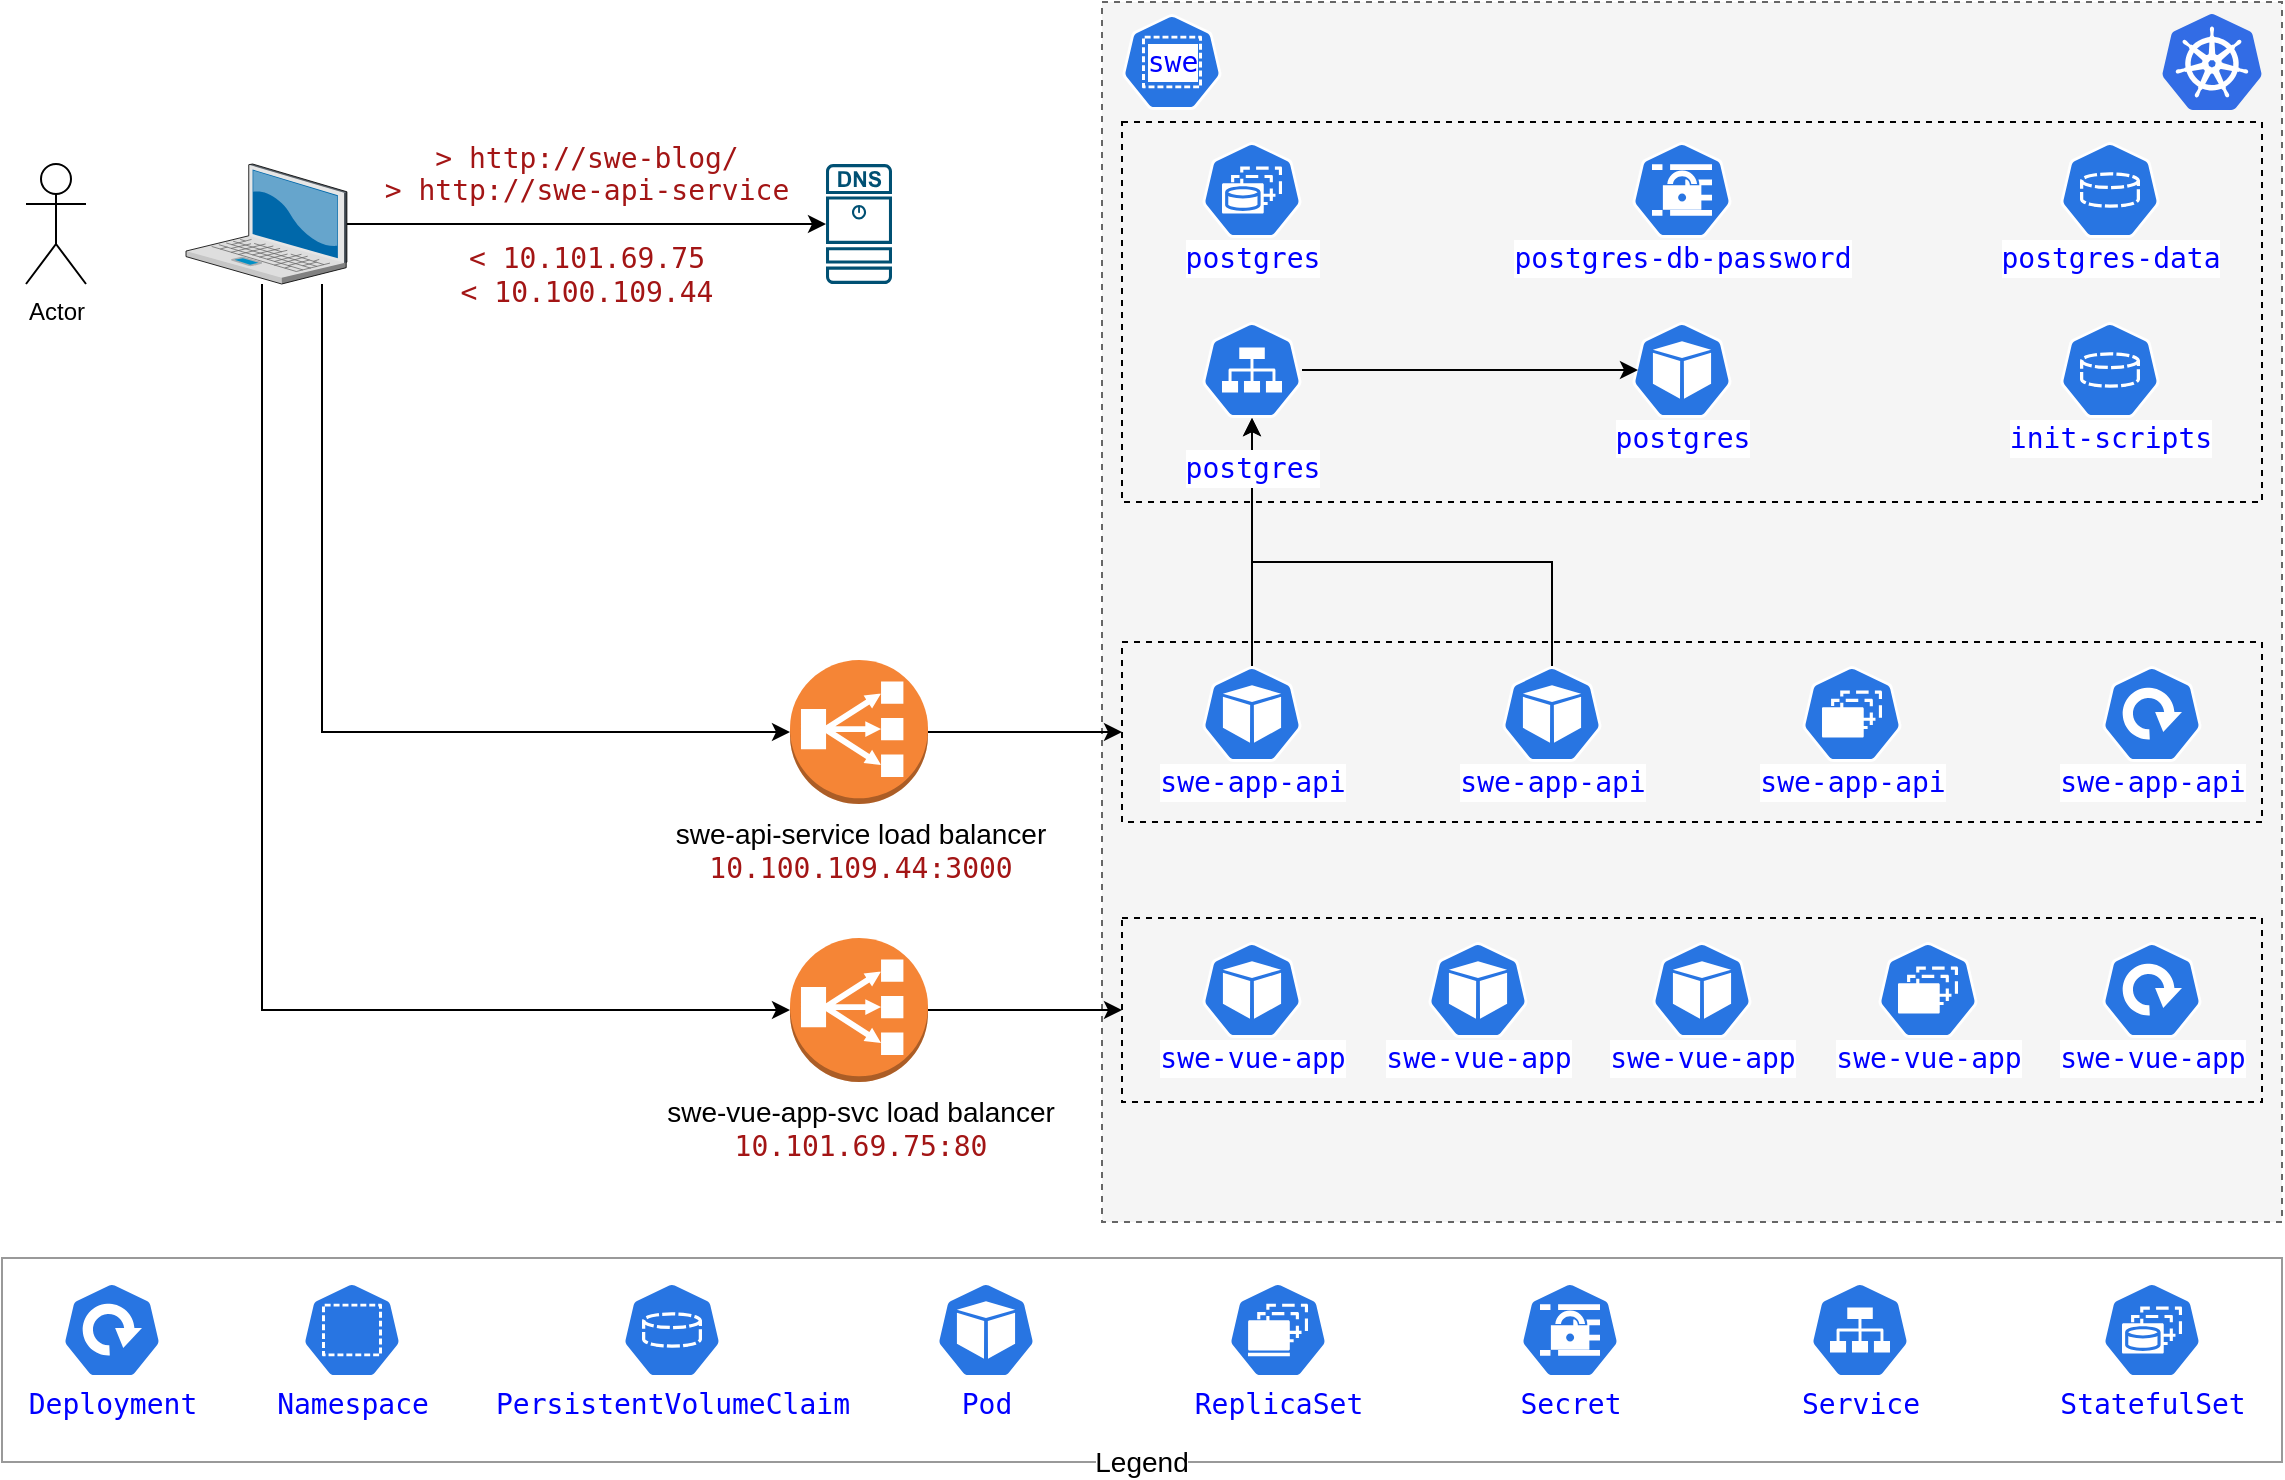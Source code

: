 <mxfile version="16.6.2"><diagram id="cs-iqDS0Gj_S91fBiwjm" name="Page-1"><mxGraphModel dx="1463" dy="1006" grid="1" gridSize="10" guides="1" tooltips="1" connect="1" arrows="1" fold="1" page="1" pageScale="1" pageWidth="1169" pageHeight="827" math="0" shadow="0"><root><mxCell id="0"/><mxCell id="1" parent="0"/><mxCell id="_GQgWeSwpKBFp_AunWw8-52" value="Legend" style="rounded=0;whiteSpace=wrap;html=1;fontSize=14;fillColor=none;verticalAlign=bottom;align=center;spacingBottom=-11;labelBackgroundColor=default;spacingLeft=0;strokeColor=#999999;spacing=2;" vertex="1" parent="1"><mxGeometry x="10" y="698" width="1140" height="102" as="geometry"/></mxCell><mxCell id="_GQgWeSwpKBFp_AunWw8-32" value="" style="rounded=0;whiteSpace=wrap;html=1;fontSize=14;dashed=1;fillColor=#f5f5f5;fontColor=#333333;strokeColor=#666666;" vertex="1" parent="1"><mxGeometry x="560" y="70" width="590" height="610" as="geometry"/></mxCell><mxCell id="_GQgWeSwpKBFp_AunWw8-33" value="" style="rounded=0;whiteSpace=wrap;html=1;dashed=1;fontSize=14;fillColor=none;" vertex="1" parent="1"><mxGeometry x="570" y="390" width="570" height="90" as="geometry"/></mxCell><mxCell id="_GQgWeSwpKBFp_AunWw8-35" value="" style="rounded=0;whiteSpace=wrap;html=1;dashed=1;fontSize=14;fillColor=none;" vertex="1" parent="1"><mxGeometry x="570" y="528" width="570" height="92" as="geometry"/></mxCell><mxCell id="_GQgWeSwpKBFp_AunWw8-37" value="" style="rounded=0;whiteSpace=wrap;html=1;dashed=1;fontSize=14;fillColor=none;" vertex="1" parent="1"><mxGeometry x="570" y="130" width="570" height="190" as="geometry"/></mxCell><mxCell id="_GQgWeSwpKBFp_AunWw8-1" value="Actor" style="shape=umlActor;verticalLabelPosition=bottom;verticalAlign=top;html=1;outlineConnect=0;" vertex="1" parent="1"><mxGeometry x="22" y="151" width="30" height="60" as="geometry"/></mxCell><mxCell id="_GQgWeSwpKBFp_AunWw8-4" value="&lt;span style=&quot;color: rgb(163 , 21 , 21) ; font-family: &amp;#34;droid sans mono&amp;#34; , monospace , monospace ; font-size: 14px ; font-style: normal ; font-weight: 400 ; letter-spacing: normal ; text-align: left ; text-indent: 0px ; text-transform: none ; word-spacing: 0px ; display: inline ; float: none&quot;&gt;&amp;gt; http://swe-blog/&lt;br&gt;&amp;gt; http://&lt;/span&gt;&lt;span style=&quot;color: rgb(163 , 21 , 21) ; font-family: &amp;#34;droid sans mono&amp;#34; , monospace , monospace ; font-size: 14px ; font-style: normal ; font-weight: 400 ; letter-spacing: normal ; text-align: left ; text-indent: 0px ; text-transform: none ; word-spacing: 0px ; display: inline ; float: none&quot;&gt;swe-api-service&lt;br&gt;&lt;br&gt;&amp;lt; 10.101.69.75&lt;br&gt;&amp;lt; 10.100.109.44&lt;br&gt;&lt;/span&gt;&lt;span style=&quot;color: rgb(163 , 21 , 21) ; font-family: &amp;#34;droid sans mono&amp;#34; , monospace , monospace ; font-size: 14px ; font-style: normal ; font-weight: 400 ; letter-spacing: normal ; text-align: left ; text-indent: 0px ; text-transform: none ; word-spacing: 0px ; display: inline ; float: none&quot;&gt;&lt;/span&gt;" style="edgeStyle=orthogonalEdgeStyle;rounded=0;orthogonalLoop=1;jettySize=auto;html=1;labelBackgroundColor=none;" edge="1" parent="1" source="_GQgWeSwpKBFp_AunWw8-2" target="_GQgWeSwpKBFp_AunWw8-3"><mxGeometry relative="1" as="geometry"/></mxCell><mxCell id="_GQgWeSwpKBFp_AunWw8-43" style="edgeStyle=orthogonalEdgeStyle;rounded=0;orthogonalLoop=1;jettySize=auto;html=1;entryX=0;entryY=0.5;entryDx=0;entryDy=0;entryPerimeter=0;labelBackgroundColor=none;fontSize=14;" edge="1" parent="1" source="_GQgWeSwpKBFp_AunWw8-2" target="_GQgWeSwpKBFp_AunWw8-5"><mxGeometry relative="1" as="geometry"><Array as="points"><mxPoint x="170" y="435"/></Array></mxGeometry></mxCell><mxCell id="_GQgWeSwpKBFp_AunWw8-44" style="edgeStyle=orthogonalEdgeStyle;rounded=0;orthogonalLoop=1;jettySize=auto;html=1;entryX=0;entryY=0.5;entryDx=0;entryDy=0;entryPerimeter=0;labelBackgroundColor=none;fontSize=14;" edge="1" parent="1" source="_GQgWeSwpKBFp_AunWw8-2" target="_GQgWeSwpKBFp_AunWw8-6"><mxGeometry relative="1" as="geometry"><Array as="points"><mxPoint x="140" y="574"/></Array></mxGeometry></mxCell><mxCell id="_GQgWeSwpKBFp_AunWw8-2" value="" style="verticalLabelPosition=bottom;sketch=0;aspect=fixed;html=1;verticalAlign=top;strokeColor=none;align=center;outlineConnect=0;shape=mxgraph.citrix.laptop_2;" vertex="1" parent="1"><mxGeometry x="102" y="151" width="80.45" height="60" as="geometry"/></mxCell><mxCell id="_GQgWeSwpKBFp_AunWw8-3" value="" style="sketch=0;points=[[0.015,0.015,0],[0.985,0.015,0],[0.985,0.985,0],[0.015,0.985,0],[0.25,0,0],[0.5,0,0],[0.75,0,0],[1,0.25,0],[1,0.5,0],[1,0.75,0],[0.75,1,0],[0.5,1,0],[0.25,1,0],[0,0.75,0],[0,0.5,0],[0,0.25,0]];verticalLabelPosition=bottom;html=1;verticalAlign=top;aspect=fixed;align=center;pointerEvents=1;shape=mxgraph.cisco19.dns_server;fillColor=#005073;strokeColor=none;" vertex="1" parent="1"><mxGeometry x="422" y="151" width="33" height="60" as="geometry"/></mxCell><mxCell id="_GQgWeSwpKBFp_AunWw8-41" style="edgeStyle=orthogonalEdgeStyle;rounded=0;orthogonalLoop=1;jettySize=auto;html=1;entryX=0;entryY=0.5;entryDx=0;entryDy=0;labelBackgroundColor=none;fontSize=14;" edge="1" parent="1" source="_GQgWeSwpKBFp_AunWw8-5" target="_GQgWeSwpKBFp_AunWw8-33"><mxGeometry relative="1" as="geometry"/></mxCell><mxCell id="_GQgWeSwpKBFp_AunWw8-5" value="&lt;div&gt;&lt;font style=&quot;font-size: 14px&quot;&gt;swe-api-service load balancer&lt;br&gt;&lt;/font&gt;&lt;/div&gt;&lt;div&gt;&lt;span style=&quot;color: rgb(163 , 21 , 21) ; font-family: &amp;#34;droid sans mono&amp;#34; , monospace , monospace ; font-size: 14px ; font-style: normal ; font-weight: 400 ; letter-spacing: normal ; text-align: left ; text-indent: 0px ; text-transform: none ; word-spacing: 0px ; display: inline ; float: none&quot;&gt;10.100.109.44:3000&lt;/span&gt;&lt;/div&gt;" style="outlineConnect=0;dashed=0;verticalLabelPosition=bottom;verticalAlign=top;align=center;html=1;shape=mxgraph.aws3.classic_load_balancer;fillColor=#F58536;gradientColor=none;" vertex="1" parent="1"><mxGeometry x="404" y="399" width="69" height="72" as="geometry"/></mxCell><mxCell id="_GQgWeSwpKBFp_AunWw8-42" style="edgeStyle=orthogonalEdgeStyle;rounded=0;orthogonalLoop=1;jettySize=auto;html=1;entryX=0;entryY=0.5;entryDx=0;entryDy=0;labelBackgroundColor=none;fontSize=14;" edge="1" parent="1" source="_GQgWeSwpKBFp_AunWw8-6" target="_GQgWeSwpKBFp_AunWw8-35"><mxGeometry relative="1" as="geometry"/></mxCell><mxCell id="_GQgWeSwpKBFp_AunWw8-6" value="&lt;font style=&quot;font-size: 14px&quot;&gt;swe-vue-app-svc load balancer&lt;/font&gt;&lt;br&gt;&lt;span style=&quot;color: rgb(163 , 21 , 21) ; font-family: &amp;#34;droid sans mono&amp;#34; , monospace , monospace ; font-size: 14px ; font-style: normal ; font-weight: 400 ; letter-spacing: normal ; text-align: left ; text-indent: 0px ; text-transform: none ; word-spacing: 0px ; display: inline ; float: none&quot;&gt;10.101.69.75:80&lt;/span&gt;" style="outlineConnect=0;dashed=0;verticalLabelPosition=bottom;verticalAlign=top;align=center;html=1;shape=mxgraph.aws3.classic_load_balancer;fillColor=#F58536;gradientColor=none;" vertex="1" parent="1"><mxGeometry x="404" y="538" width="69" height="72" as="geometry"/></mxCell><mxCell id="_GQgWeSwpKBFp_AunWw8-38" style="edgeStyle=orthogonalEdgeStyle;rounded=0;orthogonalLoop=1;jettySize=auto;html=1;entryX=0.5;entryY=1;entryDx=0;entryDy=0;entryPerimeter=0;labelBackgroundColor=none;fontSize=14;" edge="1" parent="1" source="_GQgWeSwpKBFp_AunWw8-11" target="_GQgWeSwpKBFp_AunWw8-23"><mxGeometry relative="1" as="geometry"/></mxCell><mxCell id="_GQgWeSwpKBFp_AunWw8-11" value="&lt;div style=&quot;color: rgb(0 , 0 , 0) ; background-color: rgb(255 , 255 , 255) ; font-family: &amp;#34;droid sans mono&amp;#34; , &amp;#34;monospace&amp;#34; , monospace ; font-weight: normal ; font-size: 14px ; line-height: 19px&quot;&gt;&lt;div&gt;&lt;span style=&quot;color: #0000ff&quot;&gt;swe-app-api&lt;/span&gt;&lt;/div&gt;&lt;/div&gt;" style="sketch=0;html=1;dashed=0;whitespace=wrap;fillColor=#2875E2;strokeColor=#ffffff;points=[[0.005,0.63,0],[0.1,0.2,0],[0.9,0.2,0],[0.5,0,0],[0.995,0.63,0],[0.72,0.99,0],[0.5,1,0],[0.28,0.99,0]];shape=mxgraph.kubernetes.icon;prIcon=pod;fontSize=14;verticalAlign=bottom;spacingBottom=-22;" vertex="1" parent="1"><mxGeometry x="610" y="402" width="50" height="48" as="geometry"/></mxCell><mxCell id="_GQgWeSwpKBFp_AunWw8-13" value="&lt;div style=&quot;color: rgb(0 , 0 , 0) ; background-color: rgb(255 , 255 , 255) ; font-family: &amp;#34;droid sans mono&amp;#34; , &amp;#34;monospace&amp;#34; , monospace ; font-weight: normal ; font-size: 14px ; line-height: 19px&quot;&gt;&lt;div&gt;&lt;span style=&quot;color: #0000ff&quot;&gt;postgres&lt;/span&gt;&lt;/div&gt;&lt;/div&gt;" style="sketch=0;html=1;dashed=0;whitespace=wrap;fillColor=#2875E2;strokeColor=#ffffff;points=[[0.005,0.63,0],[0.1,0.2,0],[0.9,0.2,0],[0.5,0,0],[0.995,0.63,0],[0.72,0.99,0],[0.5,1,0],[0.28,0.99,0]];shape=mxgraph.kubernetes.icon;prIcon=sts;fontSize=14;verticalAlign=bottom;spacingBottom=-22;" vertex="1" parent="1"><mxGeometry x="610" y="140" width="50" height="48" as="geometry"/></mxCell><mxCell id="_GQgWeSwpKBFp_AunWw8-14" value="&lt;div style=&quot;color: rgb(0 , 0 , 0) ; background-color: rgb(255 , 255 , 255) ; font-family: &amp;#34;droid sans mono&amp;#34; , &amp;#34;monospace&amp;#34; , monospace ; font-weight: normal ; font-size: 14px ; line-height: 19px&quot;&gt;&lt;div&gt;&lt;span style=&quot;color: #0000ff&quot;&gt;swe-app-api&lt;/span&gt;&lt;/div&gt;&lt;/div&gt;" style="sketch=0;html=1;dashed=0;whitespace=wrap;fillColor=#2875E2;strokeColor=#ffffff;points=[[0.005,0.63,0],[0.1,0.2,0],[0.9,0.2,0],[0.5,0,0],[0.995,0.63,0],[0.72,0.99,0],[0.5,1,0],[0.28,0.99,0]];shape=mxgraph.kubernetes.icon;prIcon=rs;fontSize=14;verticalAlign=bottom;spacingBottom=-22;" vertex="1" parent="1"><mxGeometry x="910" y="402" width="50" height="48" as="geometry"/></mxCell><mxCell id="_GQgWeSwpKBFp_AunWw8-15" value="&lt;div style=&quot;color: rgb(0 , 0 , 0) ; background-color: rgb(255 , 255 , 255) ; font-family: &amp;#34;droid sans mono&amp;#34; , &amp;#34;monospace&amp;#34; , monospace ; font-weight: normal ; font-size: 14px ; line-height: 19px&quot;&gt;&lt;div&gt;&lt;span style=&quot;color: #0000ff&quot;&gt;postgres&lt;/span&gt;&lt;/div&gt;&lt;/div&gt;" style="sketch=0;html=1;dashed=0;whitespace=wrap;fillColor=#2875E2;strokeColor=#ffffff;points=[[0.005,0.63,0],[0.1,0.2,0],[0.9,0.2,0],[0.5,0,0],[0.995,0.63,0],[0.72,0.99,0],[0.5,1,0],[0.28,0.99,0]];shape=mxgraph.kubernetes.icon;prIcon=pod;fontSize=14;verticalAlign=bottom;spacingBottom=-22;" vertex="1" parent="1"><mxGeometry x="825" y="230" width="50" height="48" as="geometry"/></mxCell><mxCell id="_GQgWeSwpKBFp_AunWw8-39" style="edgeStyle=orthogonalEdgeStyle;rounded=0;orthogonalLoop=1;jettySize=auto;html=1;entryX=0.5;entryY=1;entryDx=0;entryDy=0;entryPerimeter=0;labelBackgroundColor=none;fontSize=14;" edge="1" parent="1" source="_GQgWeSwpKBFp_AunWw8-16" target="_GQgWeSwpKBFp_AunWw8-23"><mxGeometry relative="1" as="geometry"><Array as="points"><mxPoint x="785" y="350"/><mxPoint x="635" y="350"/></Array></mxGeometry></mxCell><mxCell id="_GQgWeSwpKBFp_AunWw8-16" value="&lt;div style=&quot;color: rgb(0 , 0 , 0) ; background-color: rgb(255 , 255 , 255) ; font-family: &amp;#34;droid sans mono&amp;#34; , &amp;#34;monospace&amp;#34; , monospace ; font-weight: normal ; font-size: 14px ; line-height: 19px&quot;&gt;&lt;div&gt;&lt;span style=&quot;color: #0000ff&quot;&gt;swe-app-api&lt;/span&gt;&lt;/div&gt;&lt;/div&gt;" style="sketch=0;html=1;dashed=0;whitespace=wrap;fillColor=#2875E2;strokeColor=#ffffff;points=[[0.005,0.63,0],[0.1,0.2,0],[0.9,0.2,0],[0.5,0,0],[0.995,0.63,0],[0.72,0.99,0],[0.5,1,0],[0.28,0.99,0]];shape=mxgraph.kubernetes.icon;prIcon=pod;fontSize=14;verticalAlign=bottom;spacingBottom=-22;" vertex="1" parent="1"><mxGeometry x="760" y="402" width="50" height="48" as="geometry"/></mxCell><mxCell id="_GQgWeSwpKBFp_AunWw8-17" value="&lt;div style=&quot;color: rgb(0 , 0 , 0) ; background-color: rgb(255 , 255 , 255) ; font-family: &amp;#34;droid sans mono&amp;#34; , &amp;#34;monospace&amp;#34; , monospace ; font-weight: normal ; font-size: 14px ; line-height: 19px&quot;&gt;&lt;div&gt;&lt;span style=&quot;color: #0000ff&quot;&gt;postgres-db-password&lt;/span&gt;&lt;/div&gt;&lt;/div&gt;" style="sketch=0;html=1;dashed=0;whitespace=wrap;fillColor=#2875E2;strokeColor=#ffffff;points=[[0.005,0.63,0],[0.1,0.2,0],[0.9,0.2,0],[0.5,0,0],[0.995,0.63,0],[0.72,0.99,0],[0.5,1,0],[0.28,0.99,0]];shape=mxgraph.kubernetes.icon;prIcon=secret;fontSize=14;verticalAlign=bottom;spacingBottom=-22;" vertex="1" parent="1"><mxGeometry x="825" y="140" width="50" height="48" as="geometry"/></mxCell><mxCell id="_GQgWeSwpKBFp_AunWw8-18" value="&lt;div style=&quot;color: rgb(0 , 0 , 0) ; background-color: rgb(255 , 255 , 255) ; font-family: &amp;#34;droid sans mono&amp;#34; , &amp;#34;monospace&amp;#34; , monospace ; font-weight: normal ; font-size: 14px ; line-height: 19px&quot;&gt;&lt;div&gt;&lt;span style=&quot;color: #0000ff&quot;&gt;postgres-data&lt;/span&gt;&lt;/div&gt;&lt;/div&gt;" style="sketch=0;html=1;dashed=0;whitespace=wrap;fillColor=#2875E2;strokeColor=#ffffff;points=[[0.005,0.63,0],[0.1,0.2,0],[0.9,0.2,0],[0.5,0,0],[0.995,0.63,0],[0.72,0.99,0],[0.5,1,0],[0.28,0.99,0]];shape=mxgraph.kubernetes.icon;prIcon=pvc;fontSize=14;verticalAlign=bottom;spacingBottom=-22;" vertex="1" parent="1"><mxGeometry x="1039" y="140" width="50" height="48" as="geometry"/></mxCell><mxCell id="_GQgWeSwpKBFp_AunWw8-20" value="" style="sketch=0;aspect=fixed;html=1;points=[];align=center;image;fontSize=12;image=img/lib/mscae/Kubernetes.svg;" vertex="1" parent="1"><mxGeometry x="1090" y="76" width="50" height="48" as="geometry"/></mxCell><mxCell id="_GQgWeSwpKBFp_AunWw8-21" value="&lt;div style=&quot;color: rgb(0 , 0 , 0) ; background-color: rgb(255 , 255 , 255) ; font-family: &amp;#34;droid sans mono&amp;#34; , &amp;#34;monospace&amp;#34; , monospace ; font-weight: normal ; font-size: 14px ; line-height: 19px&quot;&gt;&lt;div&gt;&lt;span style=&quot;color: #0000ff&quot;&gt;swe-app-api&lt;/span&gt;&lt;/div&gt;&lt;/div&gt;" style="sketch=0;html=1;dashed=0;whitespace=wrap;fillColor=#2875E2;strokeColor=#ffffff;points=[[0.005,0.63,0],[0.1,0.2,0],[0.9,0.2,0],[0.5,0,0],[0.995,0.63,0],[0.72,0.99,0],[0.5,1,0],[0.28,0.99,0]];shape=mxgraph.kubernetes.icon;prIcon=deploy;fontSize=14;verticalAlign=bottom;spacingBottom=-22;" vertex="1" parent="1"><mxGeometry x="1060" y="402" width="50" height="48" as="geometry"/></mxCell><mxCell id="_GQgWeSwpKBFp_AunWw8-40" style="edgeStyle=orthogonalEdgeStyle;rounded=0;orthogonalLoop=1;jettySize=auto;html=1;entryX=0.06;entryY=0.5;entryDx=0;entryDy=0;entryPerimeter=0;labelBackgroundColor=none;fontSize=14;" edge="1" parent="1" source="_GQgWeSwpKBFp_AunWw8-23" target="_GQgWeSwpKBFp_AunWw8-15"><mxGeometry relative="1" as="geometry"/></mxCell><mxCell id="_GQgWeSwpKBFp_AunWw8-23" value="&lt;div style=&quot;color: rgb(0 , 0 , 0) ; background-color: rgb(255 , 255 , 255) ; font-family: &amp;#34;droid sans mono&amp;#34; , &amp;#34;monospace&amp;#34; , monospace ; font-weight: normal ; font-size: 14px ; line-height: 19px&quot;&gt;&lt;div&gt;&lt;span style=&quot;color: #0000ff&quot;&gt;postgres&lt;/span&gt;&lt;/div&gt;&lt;/div&gt;" style="sketch=0;html=1;dashed=0;whitespace=wrap;fillColor=#2875E2;strokeColor=#ffffff;points=[[0.005,0.63,0],[0.1,0.2,0],[0.9,0.2,0],[0.5,0,0],[0.995,0.63,0],[0.72,0.99,0],[0.5,1,0],[0.28,0.99,0]];shape=mxgraph.kubernetes.icon;prIcon=svc;fontSize=14;verticalAlign=bottom;spacingBottom=-37;" vertex="1" parent="1"><mxGeometry x="610" y="230" width="50" height="48" as="geometry"/></mxCell><mxCell id="_GQgWeSwpKBFp_AunWw8-24" value="&lt;div style=&quot;color: rgb(0 , 0 , 0) ; background-color: rgb(255 , 255 , 255) ; font-family: &amp;#34;droid sans mono&amp;#34; , &amp;#34;monospace&amp;#34; , monospace ; font-weight: normal ; font-size: 14px ; line-height: 19px&quot;&gt;&lt;div&gt;&lt;span style=&quot;color: #0000ff&quot;&gt;init-scripts&lt;/span&gt;&lt;/div&gt;&lt;/div&gt;" style="sketch=0;html=1;dashed=0;whitespace=wrap;fillColor=#2875E2;strokeColor=#ffffff;points=[[0.005,0.63,0],[0.1,0.2,0],[0.9,0.2,0],[0.5,0,0],[0.995,0.63,0],[0.72,0.99,0],[0.5,1,0],[0.28,0.99,0]];shape=mxgraph.kubernetes.icon;prIcon=pvc;fontSize=14;verticalAlign=bottom;spacingBottom=-22;" vertex="1" parent="1"><mxGeometry x="1039" y="230" width="50" height="48" as="geometry"/></mxCell><mxCell id="_GQgWeSwpKBFp_AunWw8-27" value="&lt;div style=&quot;color: rgb(0 , 0 , 0) ; background-color: rgb(255 , 255 , 255) ; font-family: &amp;#34;droid sans mono&amp;#34; , &amp;#34;monospace&amp;#34; , monospace ; font-weight: normal ; font-size: 14px ; line-height: 19px&quot;&gt;&lt;div&gt;&lt;span style=&quot;color: #0000ff&quot;&gt;swe-vue-app&lt;/span&gt;&lt;/div&gt;&lt;/div&gt;" style="sketch=0;html=1;dashed=0;whitespace=wrap;fillColor=#2875E2;strokeColor=#ffffff;points=[[0.005,0.63,0],[0.1,0.2,0],[0.9,0.2,0],[0.5,0,0],[0.995,0.63,0],[0.72,0.99,0],[0.5,1,0],[0.28,0.99,0]];shape=mxgraph.kubernetes.icon;prIcon=pod;fontSize=14;verticalAlign=bottom;spacingBottom=-22;" vertex="1" parent="1"><mxGeometry x="610" y="540" width="50" height="48" as="geometry"/></mxCell><mxCell id="_GQgWeSwpKBFp_AunWw8-28" value="&lt;div style=&quot;color: rgb(0 , 0 , 0) ; background-color: rgb(255 , 255 , 255) ; font-family: &amp;#34;droid sans mono&amp;#34; , &amp;#34;monospace&amp;#34; , monospace ; font-weight: normal ; font-size: 14px ; line-height: 19px&quot;&gt;&lt;div&gt;&lt;span style=&quot;color: #0000ff&quot;&gt;swe-vue-app&lt;/span&gt;&lt;/div&gt;&lt;/div&gt;" style="sketch=0;html=1;dashed=0;whitespace=wrap;fillColor=#2875E2;strokeColor=#ffffff;points=[[0.005,0.63,0],[0.1,0.2,0],[0.9,0.2,0],[0.5,0,0],[0.995,0.63,0],[0.72,0.99,0],[0.5,1,0],[0.28,0.99,0]];shape=mxgraph.kubernetes.icon;prIcon=rs;fontSize=14;verticalAlign=bottom;spacingBottom=-22;" vertex="1" parent="1"><mxGeometry x="948" y="540" width="50" height="48" as="geometry"/></mxCell><mxCell id="_GQgWeSwpKBFp_AunWw8-29" value="&lt;div style=&quot;color: rgb(0 , 0 , 0) ; background-color: rgb(255 , 255 , 255) ; font-family: &amp;#34;droid sans mono&amp;#34; , &amp;#34;monospace&amp;#34; , monospace ; font-weight: normal ; font-size: 14px ; line-height: 19px&quot;&gt;&lt;div&gt;&lt;span style=&quot;color: #0000ff&quot;&gt;swe-vue-app&lt;/span&gt;&lt;/div&gt;&lt;/div&gt;" style="sketch=0;html=1;dashed=0;whitespace=wrap;fillColor=#2875E2;strokeColor=#ffffff;points=[[0.005,0.63,0],[0.1,0.2,0],[0.9,0.2,0],[0.5,0,0],[0.995,0.63,0],[0.72,0.99,0],[0.5,1,0],[0.28,0.99,0]];shape=mxgraph.kubernetes.icon;prIcon=pod;fontSize=14;verticalAlign=bottom;spacingBottom=-22;" vertex="1" parent="1"><mxGeometry x="723" y="540" width="50" height="48" as="geometry"/></mxCell><mxCell id="_GQgWeSwpKBFp_AunWw8-30" value="&lt;div style=&quot;color: rgb(0 , 0 , 0) ; background-color: rgb(255 , 255 , 255) ; font-family: &amp;#34;droid sans mono&amp;#34; , &amp;#34;monospace&amp;#34; , monospace ; font-weight: normal ; font-size: 14px ; line-height: 19px&quot;&gt;&lt;div&gt;&lt;span style=&quot;color: #0000ff&quot;&gt;swe-vue-app&lt;/span&gt;&lt;/div&gt;&lt;/div&gt;" style="sketch=0;html=1;dashed=0;whitespace=wrap;fillColor=#2875E2;strokeColor=#ffffff;points=[[0.005,0.63,0],[0.1,0.2,0],[0.9,0.2,0],[0.5,0,0],[0.995,0.63,0],[0.72,0.99,0],[0.5,1,0],[0.28,0.99,0]];shape=mxgraph.kubernetes.icon;prIcon=deploy;fontSize=14;verticalAlign=bottom;spacingBottom=-22;" vertex="1" parent="1"><mxGeometry x="1060" y="540" width="50" height="48" as="geometry"/></mxCell><mxCell id="_GQgWeSwpKBFp_AunWw8-31" value="&lt;div style=&quot;color: rgb(0 , 0 , 0) ; background-color: rgb(255 , 255 , 255) ; font-family: &amp;#34;droid sans mono&amp;#34; , &amp;#34;monospace&amp;#34; , monospace ; font-weight: normal ; font-size: 14px ; line-height: 19px&quot;&gt;&lt;div&gt;&lt;span style=&quot;color: #0000ff&quot;&gt;swe-vue-app&lt;/span&gt;&lt;/div&gt;&lt;/div&gt;" style="sketch=0;html=1;dashed=0;whitespace=wrap;fillColor=#2875E2;strokeColor=#ffffff;points=[[0.005,0.63,0],[0.1,0.2,0],[0.9,0.2,0],[0.5,0,0],[0.995,0.63,0],[0.72,0.99,0],[0.5,1,0],[0.28,0.99,0]];shape=mxgraph.kubernetes.icon;prIcon=pod;fontSize=14;verticalAlign=bottom;spacingBottom=-22;" vertex="1" parent="1"><mxGeometry x="835" y="540" width="50" height="48" as="geometry"/></mxCell><mxCell id="_GQgWeSwpKBFp_AunWw8-45" value="&lt;div style=&quot;color: rgb(0 , 0 , 0) ; background-color: rgb(255 , 255 , 255) ; font-family: &amp;#34;droid sans mono&amp;#34; , &amp;#34;monospace&amp;#34; , monospace ; font-weight: normal ; font-size: 14px ; line-height: 19px&quot;&gt;&lt;div&gt;&lt;span style=&quot;color: #0000ff&quot;&gt;Deployment&lt;/span&gt;&lt;/div&gt;&lt;/div&gt;" style="sketch=0;html=1;dashed=0;whitespace=wrap;fillColor=#2875E2;strokeColor=#ffffff;points=[[0.005,0.63,0],[0.1,0.2,0],[0.9,0.2,0],[0.5,0,0],[0.995,0.63,0],[0.72,0.99,0],[0.5,1,0],[0.28,0.99,0]];shape=mxgraph.kubernetes.icon;prIcon=deploy;fontSize=14;verticalAlign=bottom;spacingBottom=-25;" vertex="1" parent="1"><mxGeometry x="40" y="710" width="50" height="48" as="geometry"/></mxCell><mxCell id="_GQgWeSwpKBFp_AunWw8-46" value="&lt;div style=&quot;color: rgb(0 , 0 , 0) ; background-color: rgb(255 , 255 , 255) ; font-family: &amp;#34;droid sans mono&amp;#34; , &amp;#34;monospace&amp;#34; , monospace ; font-weight: normal ; font-size: 14px ; line-height: 19px&quot;&gt;&lt;div&gt;&lt;span style=&quot;color: #0000ff&quot;&gt;ReplicaSet&lt;/span&gt;&lt;/div&gt;&lt;/div&gt;" style="sketch=0;html=1;dashed=0;whitespace=wrap;fillColor=#2875E2;strokeColor=#ffffff;points=[[0.005,0.63,0],[0.1,0.2,0],[0.9,0.2,0],[0.5,0,0],[0.995,0.63,0],[0.72,0.99,0],[0.5,1,0],[0.28,0.99,0]];shape=mxgraph.kubernetes.icon;prIcon=ds;fontSize=14;verticalAlign=bottom;spacingBottom=-25;" vertex="1" parent="1"><mxGeometry x="623" y="710" width="50" height="48" as="geometry"/></mxCell><mxCell id="_GQgWeSwpKBFp_AunWw8-47" value="&lt;div style=&quot;color: rgb(0 , 0 , 0) ; background-color: rgb(255 , 255 , 255) ; font-family: &amp;#34;droid sans mono&amp;#34; , &amp;#34;monospace&amp;#34; , monospace ; font-weight: normal ; font-size: 14px ; line-height: 19px&quot;&gt;&lt;div&gt;&lt;span style=&quot;color: #0000ff&quot;&gt;PersistentVolumeClaim&lt;/span&gt;&lt;/div&gt;&lt;/div&gt;" style="sketch=0;html=1;dashed=0;whitespace=wrap;fillColor=#2875E2;strokeColor=#ffffff;points=[[0.005,0.63,0],[0.1,0.2,0],[0.9,0.2,0],[0.5,0,0],[0.995,0.63,0],[0.72,0.99,0],[0.5,1,0],[0.28,0.99,0]];shape=mxgraph.kubernetes.icon;prIcon=pvc;fontSize=14;verticalAlign=bottom;spacingBottom=-25;" vertex="1" parent="1"><mxGeometry x="320" y="710" width="50" height="48" as="geometry"/></mxCell><mxCell id="_GQgWeSwpKBFp_AunWw8-48" value="&lt;div style=&quot;color: rgb(0 , 0 , 0) ; background-color: rgb(255 , 255 , 255) ; font-family: &amp;#34;droid sans mono&amp;#34; , &amp;#34;monospace&amp;#34; , monospace ; font-weight: normal ; font-size: 14px ; line-height: 19px&quot;&gt;&lt;div&gt;&lt;span style=&quot;color: #0000ff&quot;&gt;Pod&lt;/span&gt;&lt;/div&gt;&lt;/div&gt;" style="sketch=0;html=1;dashed=0;whitespace=wrap;fillColor=#2875E2;strokeColor=#ffffff;points=[[0.005,0.63,0],[0.1,0.2,0],[0.9,0.2,0],[0.5,0,0],[0.995,0.63,0],[0.72,0.99,0],[0.5,1,0],[0.28,0.99,0]];shape=mxgraph.kubernetes.icon;prIcon=pod;fontSize=14;verticalAlign=bottom;spacingBottom=-25;" vertex="1" parent="1"><mxGeometry x="477" y="710" width="50" height="48" as="geometry"/></mxCell><mxCell id="_GQgWeSwpKBFp_AunWw8-49" value="&lt;div style=&quot;color: rgb(0 , 0 , 0) ; background-color: rgb(255 , 255 , 255) ; font-family: &amp;#34;droid sans mono&amp;#34; , &amp;#34;monospace&amp;#34; , monospace ; font-weight: normal ; font-size: 14px ; line-height: 19px&quot;&gt;&lt;div&gt;&lt;span style=&quot;color: #0000ff&quot;&gt;Secret&lt;/span&gt;&lt;/div&gt;&lt;/div&gt;" style="sketch=0;html=1;dashed=0;whitespace=wrap;fillColor=#2875E2;strokeColor=#ffffff;points=[[0.005,0.63,0],[0.1,0.2,0],[0.9,0.2,0],[0.5,0,0],[0.995,0.63,0],[0.72,0.99,0],[0.5,1,0],[0.28,0.99,0]];shape=mxgraph.kubernetes.icon;prIcon=secret;fontSize=14;verticalAlign=bottom;spacingBottom=-25;" vertex="1" parent="1"><mxGeometry x="769" y="710" width="50" height="48" as="geometry"/></mxCell><mxCell id="_GQgWeSwpKBFp_AunWw8-50" value="&lt;div style=&quot;color: rgb(0 , 0 , 0) ; background-color: rgb(255 , 255 , 255) ; font-family: &amp;#34;droid sans mono&amp;#34; , &amp;#34;monospace&amp;#34; , monospace ; font-weight: normal ; font-size: 14px ; line-height: 19px&quot;&gt;&lt;div&gt;&lt;span style=&quot;color: #0000ff&quot;&gt;StatefulSet&lt;/span&gt;&lt;/div&gt;&lt;/div&gt;" style="sketch=0;html=1;dashed=0;whitespace=wrap;fillColor=#2875E2;strokeColor=#ffffff;points=[[0.005,0.63,0],[0.1,0.2,0],[0.9,0.2,0],[0.5,0,0],[0.995,0.63,0],[0.72,0.99,0],[0.5,1,0],[0.28,0.99,0]];shape=mxgraph.kubernetes.icon;prIcon=sts;fontSize=14;verticalAlign=bottom;spacingBottom=-25;" vertex="1" parent="1"><mxGeometry x="1060" y="710" width="50" height="48" as="geometry"/></mxCell><mxCell id="_GQgWeSwpKBFp_AunWw8-54" value="&lt;div style=&quot;color: rgb(0 , 0 , 0) ; background-color: rgb(255 , 255 , 255) ; font-family: &amp;#34;droid sans mono&amp;#34; , &amp;#34;monospace&amp;#34; , monospace ; font-weight: normal ; font-size: 14px ; line-height: 19px&quot;&gt;&lt;div&gt;&lt;span style=&quot;color: #0000ff&quot;&gt;Service&lt;/span&gt;&lt;/div&gt;&lt;/div&gt;" style="sketch=0;html=1;dashed=0;whitespace=wrap;fillColor=#2875E2;strokeColor=#ffffff;points=[[0.005,0.63,0],[0.1,0.2,0],[0.9,0.2,0],[0.5,0,0],[0.995,0.63,0],[0.72,0.99,0],[0.5,1,0],[0.28,0.99,0]];shape=mxgraph.kubernetes.icon;prIcon=svc;labelBackgroundColor=default;fontSize=14;spacingBottom=-25;verticalAlign=bottom;" vertex="1" parent="1"><mxGeometry x="914" y="710" width="50" height="48" as="geometry"/></mxCell><mxCell id="_GQgWeSwpKBFp_AunWw8-55" value="&lt;div style=&quot;color: rgb(0 , 0 , 0) ; background-color: rgb(255 , 255 , 255) ; font-family: &amp;#34;droid sans mono&amp;#34; , &amp;#34;monospace&amp;#34; , monospace ; font-weight: normal ; font-size: 14px ; line-height: 19px&quot;&gt;&lt;div&gt;&lt;span style=&quot;color: #0000ff&quot;&gt;swe&lt;/span&gt;&lt;/div&gt;&lt;/div&gt;" style="sketch=0;html=1;dashed=0;whitespace=wrap;fillColor=#2875E2;strokeColor=#ffffff;points=[[0.005,0.63,0],[0.1,0.2,0],[0.9,0.2,0],[0.5,0,0],[0.995,0.63,0],[0.72,0.99,0],[0.5,1,0],[0.28,0.99,0]];shape=mxgraph.kubernetes.icon;prIcon=ns;labelBackgroundColor=default;fontSize=14;" vertex="1" parent="1"><mxGeometry x="570" y="76" width="50" height="48" as="geometry"/></mxCell><mxCell id="_GQgWeSwpKBFp_AunWw8-56" value="&lt;div style=&quot;color: rgb(0 , 0 , 0) ; background-color: rgb(255 , 255 , 255) ; font-family: &amp;#34;droid sans mono&amp;#34; , &amp;#34;monospace&amp;#34; , monospace ; font-weight: normal ; font-size: 14px ; line-height: 19px&quot;&gt;&lt;div&gt;&lt;span style=&quot;color: #0000ff&quot;&gt;Namespace&lt;/span&gt;&lt;/div&gt;&lt;/div&gt;" style="sketch=0;html=1;dashed=0;whitespace=wrap;fillColor=#2875E2;strokeColor=#ffffff;points=[[0.005,0.63,0],[0.1,0.2,0],[0.9,0.2,0],[0.5,0,0],[0.995,0.63,0],[0.72,0.99,0],[0.5,1,0],[0.28,0.99,0]];shape=mxgraph.kubernetes.icon;prIcon=ns;labelBackgroundColor=default;fontSize=14;verticalAlign=bottom;spacingBottom=-25;" vertex="1" parent="1"><mxGeometry x="160" y="710" width="50" height="48" as="geometry"/></mxCell></root></mxGraphModel></diagram></mxfile>